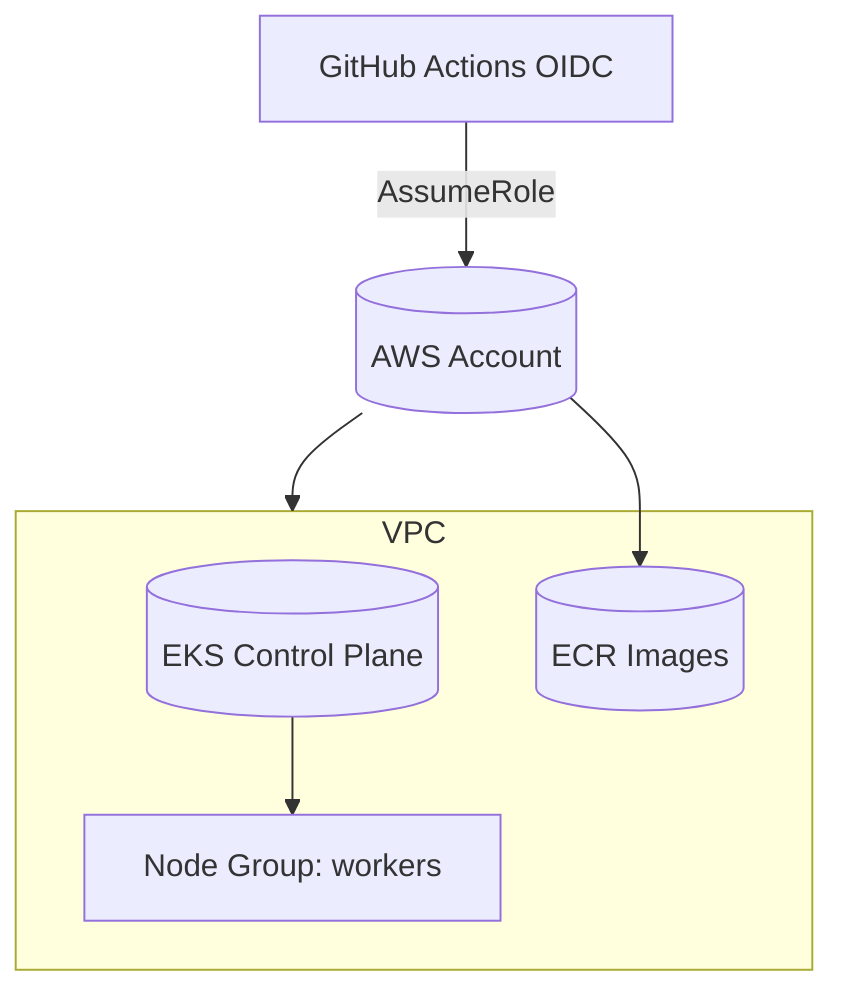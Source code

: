 flowchart TB
  subgraph VPC
    EKS[(EKS Control Plane)]
    NG1[Node Group: workers]
    ECR[(ECR Images)]
    EKS --> NG1
  end
  Devs[GitHub Actions OIDC] -->|AssumeRole| AWS[(AWS Account)]
  AWS --> ECR
  AWS --> VPC